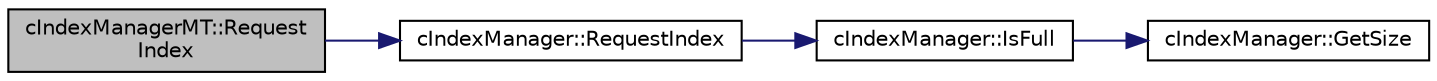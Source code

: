 digraph "cIndexManagerMT::RequestIndex"
{
 // LATEX_PDF_SIZE
  edge [fontname="Helvetica",fontsize="10",labelfontname="Helvetica",labelfontsize="10"];
  node [fontname="Helvetica",fontsize="10",shape=record];
  rankdir="LR";
  Node1 [label="cIndexManagerMT::Request\lIndex",height=0.2,width=0.4,color="black", fillcolor="grey75", style="filled", fontcolor="black",tooltip=" "];
  Node1 -> Node2 [color="midnightblue",fontsize="10",style="solid",fontname="Helvetica"];
  Node2 [label="cIndexManager::RequestIndex",height=0.2,width=0.4,color="black", fillcolor="white", style="filled",URL="$classc_index_manager.html#a35b34ac2109fb2a0dff32a99bbf6e38c",tooltip=" "];
  Node2 -> Node3 [color="midnightblue",fontsize="10",style="solid",fontname="Helvetica"];
  Node3 [label="cIndexManager::IsFull",height=0.2,width=0.4,color="black", fillcolor="white", style="filled",URL="$classc_index_manager.html#a8f31f15c47b2de7612959049c27ae035",tooltip=" "];
  Node3 -> Node4 [color="midnightblue",fontsize="10",style="solid",fontname="Helvetica"];
  Node4 [label="cIndexManager::GetSize",height=0.2,width=0.4,color="black", fillcolor="white", style="filled",URL="$classc_index_manager.html#afd17e3d9ef0d9c57b5bfd85f3e52bb22",tooltip=" "];
}
